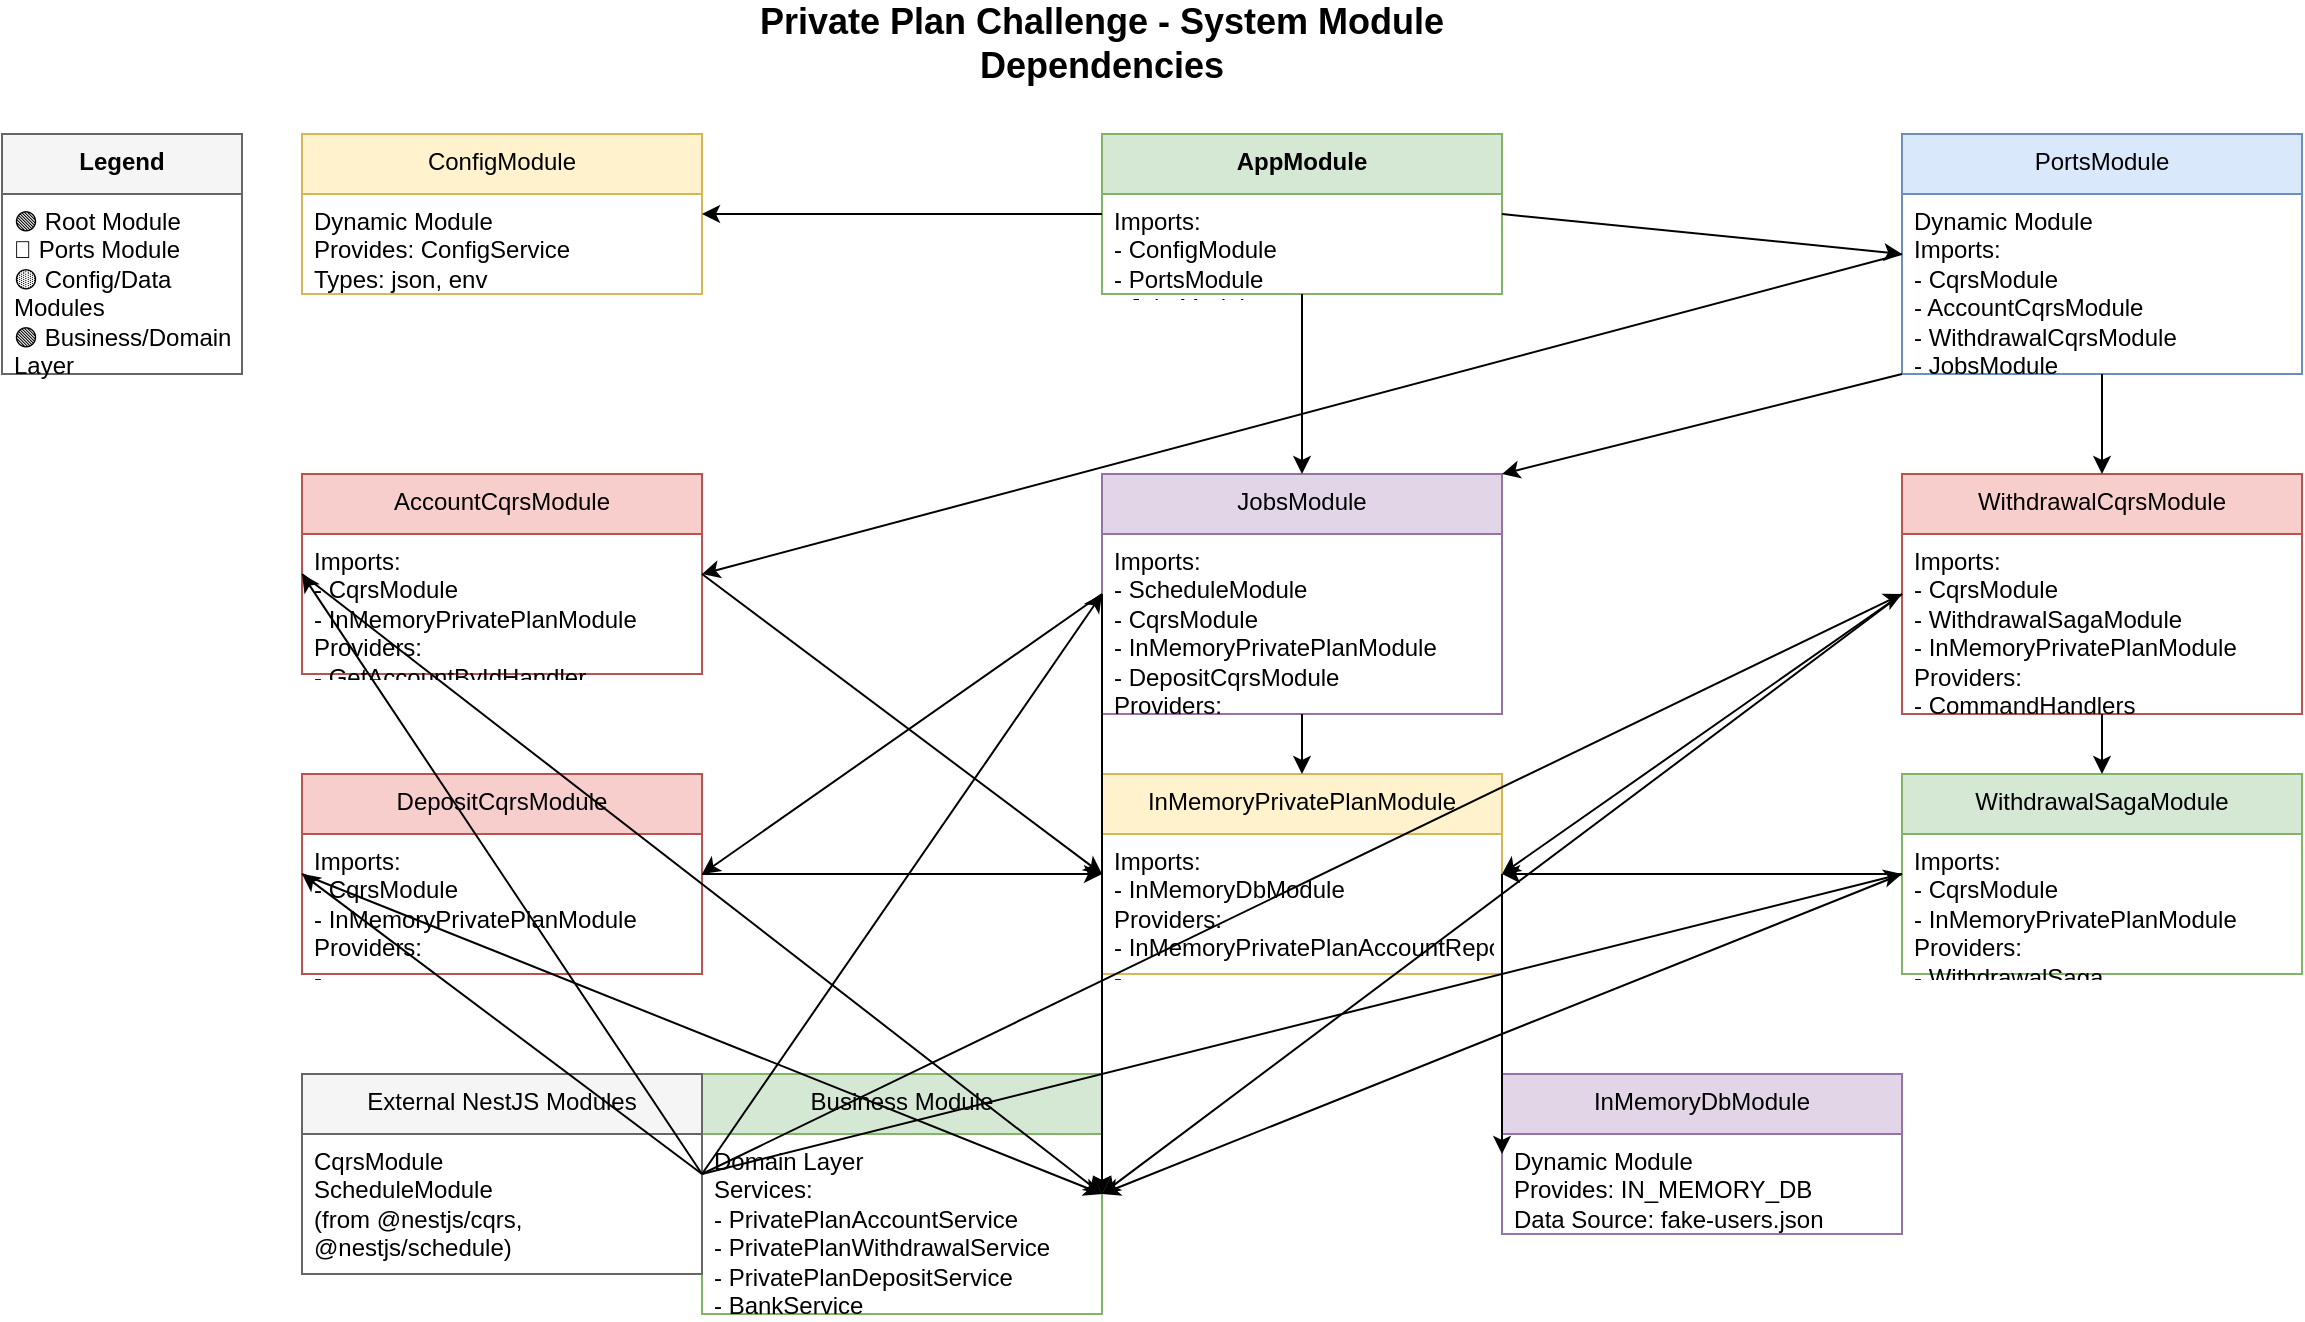 <?xml version="1.0" encoding="UTF-8"?>
<mxfile version="24.7.17" type="device">
  <diagram name="System Modules" id="system-modules">
    <mxGraphModel dx="1422" dy="794" grid="1" gridSize="10" guides="1" tooltips="1" connect="1" arrows="1" fold="1" page="1" pageScale="1" pageWidth="1400" pageHeight="1000" math="0" shadow="0">
      <root>
        <mxCell id="0" />
        <mxCell id="1" parent="0" />
        
        <!-- Title -->
        <mxCell id="title" value="Private Plan Challenge - System Module Dependencies" style="text;html=1;strokeColor=none;fillColor=none;align=center;verticalAlign=middle;whiteSpace=wrap;rounded=0;fontSize=18;fontStyle=1;" vertex="1" parent="1">
          <mxGeometry x="400" y="20" width="400" height="30" as="geometry" />
        </mxCell>

        <!-- AppModule (Root) -->
        <mxCell id="appModule" value="AppModule" style="swimlane;fontStyle=1;align=center;verticalAlign=top;childLayout=stackLayout;horizontal=1;startSize=30;horizontalStack=0;resizeParent=1;resizeParentMax=0;resizeLast=0;collapsible=1;marginBottom=0;whiteSpace=wrap;html=1;fillColor=#d5e8d4;strokeColor=#82b366;" vertex="1" parent="1">
          <mxGeometry x="600" y="80" width="200" height="80" as="geometry" />
        </mxCell>
        <mxCell id="appModuleImports" value="Imports:&#xa;- ConfigModule&#xa;- PortsModule&#xa;- JobsModule" style="text;strokeColor=none;fillColor=none;align=left;verticalAlign=top;spacingLeft=4;spacingRight=4;overflow=hidden;rotatable=0;points=[[0,0.5],[1,0.5]];portConstraint=eastwest;whiteSpace=wrap;html=1;" vertex="1" parent="appModule">
          <mxGeometry y="30" width="200" height="50" as="geometry" />
        </mxCell>

        <!-- ConfigModule -->
        <mxCell id="configModule" value="ConfigModule" style="swimlane;fontStyle=0;align=center;verticalAlign=top;childLayout=stackLayout;horizontal=1;startSize=30;horizontalStack=0;resizeParent=1;resizeParentMax=0;resizeLast=0;collapsible=1;marginBottom=0;whiteSpace=wrap;html=1;fillColor=#fff2cc;strokeColor=#d6b656;" vertex="1" parent="1">
          <mxGeometry x="200" y="80" width="200" height="80" as="geometry" />
        </mxCell>
        <mxCell id="configModuleDetails" value="Dynamic Module&#xa;Provides: ConfigService&#xa;Types: json, env" style="text;strokeColor=none;fillColor=none;align=left;verticalAlign=top;spacingLeft=4;spacingRight=4;overflow=hidden;rotatable=0;points=[[0,0.5],[1,0.5]];portConstraint=eastwest;whiteSpace=wrap;html=1;" vertex="1" parent="configModule">
          <mxGeometry y="30" width="200" height="50" as="geometry" />
        </mxCell>

        <!-- PortsModule -->
        <mxCell id="portsModule" value="PortsModule" style="swimlane;fontStyle=0;align=center;verticalAlign=top;childLayout=stackLayout;horizontal=1;startSize=30;horizontalStack=0;resizeParent=1;resizeParentMax=0;resizeLast=0;collapsible=1;marginBottom=0;whiteSpace=wrap;html=1;fillColor=#dae8fc;strokeColor=#6c8ebf;" vertex="1" parent="1">
          <mxGeometry x="1000" y="80" width="200" height="120" as="geometry" />
        </mxCell>
        <mxCell id="portsModuleDetails" value="Dynamic Module&#xa;Imports:&#xa;- CqrsModule&#xa;- AccountCqrsModule&#xa;- WithdrawalCqrsModule&#xa;- JobsModule&#xa;Controllers:&#xa;- AccountController&#xa;- WithdrawalController&#xa;- BradescoController&#xa;- JobsController" style="text;strokeColor=none;fillColor=none;align=left;verticalAlign=top;spacingLeft=4;spacingRight=4;overflow=hidden;rotatable=0;points=[[0,0.5],[1,0.5]];portConstraint=eastwest;whiteSpace=wrap;html=1;" vertex="1" parent="portsModule">
          <mxGeometry y="30" width="200" height="90" as="geometry" />
        </mxCell>

        <!-- JobsModule -->
        <mxCell id="jobsModule" value="JobsModule" style="swimlane;fontStyle=0;align=center;verticalAlign=top;childLayout=stackLayout;horizontal=1;startSize=30;horizontalStack=0;resizeParent=1;resizeParentMax=0;resizeLast=0;collapsible=1;marginBottom=0;whiteSpace=wrap;html=1;fillColor=#e1d5e7;strokeColor=#9673a6;" vertex="1" parent="1">
          <mxGeometry x="600" y="250" width="200" height="120" as="geometry" />
        </mxCell>
        <mxCell id="jobsModuleDetails" value="Imports:&#xa;- ScheduleModule&#xa;- CqrsModule&#xa;- InMemoryPrivatePlanModule&#xa;- DepositCqrsModule&#xa;Providers:&#xa;- DepositReleaseJob&#xa;- TestDataSetup&#xa;- PrivatePlanDepositService" style="text;strokeColor=none;fillColor=none;align=left;verticalAlign=top;spacingLeft=4;spacingRight=4;overflow=hidden;rotatable=0;points=[[0,0.5],[1,0.5]];portConstraint=eastwest;whiteSpace=wrap;html=1;" vertex="1" parent="jobsModule">
          <mxGeometry y="30" width="200" height="90" as="geometry" />
        </mxCell>

        <!-- AccountCqrsModule -->
        <mxCell id="accountCqrsModule" value="AccountCqrsModule" style="swimlane;fontStyle=0;align=center;verticalAlign=top;childLayout=stackLayout;horizontal=1;startSize=30;horizontalStack=0;resizeParent=1;resizeParentMax=0;resizeLast=0;collapsible=1;marginBottom=0;whiteSpace=wrap;html=1;fillColor=#f8cecc;strokeColor=#b85450;" vertex="1" parent="1">
          <mxGeometry x="200" y="250" width="200" height="100" as="geometry" />
        </mxCell>
        <mxCell id="accountCqrsModuleDetails" value="Imports:&#xa;- CqrsModule&#xa;- InMemoryPrivatePlanModule&#xa;Providers:&#xa;- GetAccountByIdHandler&#xa;- PrivatePlanAccountService" style="text;strokeColor=none;fillColor=none;align=left;verticalAlign=top;spacingLeft=4;spacingRight=4;overflow=hidden;rotatable=0;points=[[0,0.5],[1,0.5]];portConstraint=eastwest;whiteSpace=wrap;html=1;" vertex="1" parent="accountCqrsModule">
          <mxGeometry y="30" width="200" height="70" as="geometry" />
        </mxCell>

        <!-- WithdrawalCqrsModule -->
        <mxCell id="withdrawalCqrsModule" value="WithdrawalCqrsModule" style="swimlane;fontStyle=0;align=center;verticalAlign=top;childLayout=stackLayout;horizontal=1;startSize=30;horizontalStack=0;resizeParent=1;resizeParentMax=0;resizeLast=0;collapsible=1;marginBottom=0;whiteSpace=wrap;html=1;fillColor=#f8cecc;strokeColor=#b85450;" vertex="1" parent="1">
          <mxGeometry x="1000" y="250" width="200" height="120" as="geometry" />
        </mxCell>
        <mxCell id="withdrawalCqrsModuleDetails" value="Imports:&#xa;- CqrsModule&#xa;- WithdrawalSagaModule&#xa;- InMemoryPrivatePlanModule&#xa;Providers:&#xa;- CommandHandlers&#xa;- QueryHandlers&#xa;- PrivatePlanWithdrawalService&#xa;- BankService (BradescoProxy)&#xa;- NotificationService (Mock)" style="text;strokeColor=none;fillColor=none;align=left;verticalAlign=top;spacingLeft=4;spacingRight=4;overflow=hidden;rotatable=0;points=[[0,0.5],[1,0.5]];portConstraint=eastwest;whiteSpace=wrap;html=1;" vertex="1" parent="withdrawalCqrsModule">
          <mxGeometry y="30" width="200" height="90" as="geometry" />
        </mxCell>

        <!-- DepositCqrsModule -->
        <mxCell id="depositCqrsModule" value="DepositCqrsModule" style="swimlane;fontStyle=0;align=center;verticalAlign=top;childLayout=stackLayout;horizontal=1;startSize=30;horizontalStack=0;resizeParent=1;resizeParentMax=0;resizeLast=0;collapsible=1;marginBottom=0;whiteSpace=wrap;html=1;fillColor=#f8cecc;strokeColor=#b85450;" vertex="1" parent="1">
          <mxGeometry x="200" y="400" width="200" height="100" as="geometry" />
        </mxCell>
        <mxCell id="depositCqrsModuleDetails" value="Imports:&#xa;- CqrsModule&#xa;- InMemoryPrivatePlanModule&#xa;Providers:&#xa;- ProcessDepositsForReleaseHandler&#xa;- PrivatePlanDepositService" style="text;strokeColor=none;fillColor=none;align=left;verticalAlign=top;spacingLeft=4;spacingRight=4;overflow=hidden;rotatable=0;points=[[0,0.5],[1,0.5]];portConstraint=eastwest;whiteSpace=wrap;html=1;" vertex="1" parent="depositCqrsModule">
          <mxGeometry y="30" width="200" height="70" as="geometry" />
        </mxCell>

        <!-- WithdrawalSagaModule -->
        <mxCell id="withdrawalSagaModule" value="WithdrawalSagaModule" style="swimlane;fontStyle=0;align=center;verticalAlign=top;childLayout=stackLayout;horizontal=1;startSize=30;horizontalStack=0;resizeParent=1;resizeParentMax=0;resizeLast=0;collapsible=1;marginBottom=0;whiteSpace=wrap;html=1;fillColor=#d5e8d4;strokeColor=#82b366;" vertex="1" parent="1">
          <mxGeometry x="1000" y="400" width="200" height="100" as="geometry" />
        </mxCell>
        <mxCell id="withdrawalSagaModuleDetails" value="Imports:&#xa;- CqrsModule&#xa;- InMemoryPrivatePlanModule&#xa;Providers:&#xa;- WithdrawalSaga&#xa;- PrivatePlanWithdrawalService&#xa;- BankService (BradescoProxy)" style="text;strokeColor=none;fillColor=none;align=left;verticalAlign=top;spacingLeft=4;spacingRight=4;overflow=hidden;rotatable=0;points=[[0,0.5],[1,0.5]];portConstraint=eastwest;whiteSpace=wrap;html=1;" vertex="1" parent="withdrawalSagaModule">
          <mxGeometry y="30" width="200" height="70" as="geometry" />
        </mxCell>

        <!-- InMemoryPrivatePlanModule -->
        <mxCell id="inMemoryPrivatePlanModule" value="InMemoryPrivatePlanModule" style="swimlane;fontStyle=0;align=center;verticalAlign=top;childLayout=stackLayout;horizontal=1;startSize=30;horizontalStack=0;resizeParent=1;resizeParentMax=0;resizeLast=0;collapsible=1;marginBottom=0;whiteSpace=wrap;html=1;fillColor=#fff2cc;strokeColor=#d6b656;" vertex="1" parent="1">
          <mxGeometry x="600" y="400" width="200" height="100" as="geometry" />
        </mxCell>
        <mxCell id="inMemoryPrivatePlanModuleDetails" value="Imports:&#xa;- InMemoryDbModule&#xa;Providers:&#xa;- InMemoryPrivatePlanAccountRepository&#xa;- InMemoryPrivatePlanWithdrawalRepository&#xa;- InMemoryPrivatePlanDepositRepository" style="text;strokeColor=none;fillColor=none;align=left;verticalAlign=top;spacingLeft=4;spacingRight=4;overflow=hidden;rotatable=0;points=[[0,0.5],[1,0.5]];portConstraint=eastwest;whiteSpace=wrap;html=1;" vertex="1" parent="inMemoryPrivatePlanModule">
          <mxGeometry y="30" width="200" height="70" as="geometry" />
        </mxCell>

        <!-- Business Module -->
        <mxCell id="businessModule" value="Business Module" style="swimlane;fontStyle=0;align=center;verticalAlign=top;childLayout=stackLayout;horizontal=1;startSize=30;horizontalStack=0;resizeParent=1;resizeParentMax=0;resizeLast=0;collapsible=1;marginBottom=0;whiteSpace=wrap;html=1;fillColor=#d5e8d4;strokeColor=#82b366;" vertex="1" parent="1">
          <mxGeometry x="400" y="550" width="200" height="120" as="geometry" />
        </mxCell>
        <mxCell id="businessModuleDetails" value="Domain Layer&#xa;Services:&#xa;- PrivatePlanAccountService&#xa;- PrivatePlanWithdrawalService&#xa;- PrivatePlanDepositService&#xa;- BankService&#xa;- NotificationService&#xa;Entities: User, Account, etc.&#xa;Repositories: Abstract interfaces&#xa;Errors: Business exceptions" style="text;strokeColor=none;fillColor=none;align=left;verticalAlign=top;spacingLeft=4;spacingRight=4;overflow=hidden;rotatable=0;points=[[0,0.5],[1,0.5]];portConstraint=eastwest;whiteSpace=wrap;html=1;" vertex="1" parent="businessModule">
          <mxGeometry y="30" width="200" height="90" as="geometry" />
        </mxCell>

        <!-- InMemoryDbModule -->
        <mxCell id="inMemoryDbModule" value="InMemoryDbModule" style="swimlane;fontStyle=0;align=center;verticalAlign=top;childLayout=stackLayout;horizontal=1;startSize=30;horizontalStack=0;resizeParent=1;resizeParentMax=0;resizeLast=0;collapsible=1;marginBottom=0;whiteSpace=wrap;html=1;fillColor=#e1d5e7;strokeColor=#9673a6;" vertex="1" parent="1">
          <mxGeometry x="800" y="550" width="200" height="80" as="geometry" />
        </mxCell>
        <mxCell id="inMemoryDbModuleDetails" value="Dynamic Module&#xa;Provides: IN_MEMORY_DB&#xa;Data Source: fake-users.json" style="text;strokeColor=none;fillColor=none;align=left;verticalAlign=top;spacingLeft=4;spacingRight=4;overflow=hidden;rotatable=0;points=[[0,0.5],[1,0.5]];portConstraint=eastwest;whiteSpace=wrap;html=1;" vertex="1" parent="inMemoryDbModule">
          <mxGeometry y="30" width="200" height="50" as="geometry" />
        </mxCell>

        <!-- External NestJS Modules -->
        <mxCell id="externalModules" value="External NestJS Modules" style="swimlane;fontStyle=0;align=center;verticalAlign=top;childLayout=stackLayout;horizontal=1;startSize=30;horizontalStack=0;resizeParent=1;resizeParentMax=0;resizeLast=0;collapsible=1;marginBottom=0;whiteSpace=wrap;html=1;fillColor=#f5f5f5;strokeColor=#666666;" vertex="1" parent="1">
          <mxGeometry x="200" y="550" width="200" height="100" as="geometry" />
        </mxCell>
        <mxCell id="externalModulesDetails" value="CqrsModule&#xa;ScheduleModule&#xa;(from @nestjs/cqrs, @nestjs/schedule)" style="text;strokeColor=none;fillColor=none;align=left;verticalAlign=top;spacingLeft=4;spacingRight=4;overflow=hidden;rotatable=0;points=[[0,0.5],[1,0.5]];portConstraint=eastwest;whiteSpace=wrap;html=1;" vertex="1" parent="externalModules">
          <mxGeometry y="30" width="200" height="70" as="geometry" />
        </mxCell>

        <!-- Dependency arrows -->
        <!-- AppModule dependencies -->
        <mxCell id="appToConfig" value="" style="endArrow=classic;html=1;rounded=0;exitX=0;exitY=0.5;exitDx=0;exitDy=0;entryX=1;entryY=0.5;entryDx=0;entryDy=0;" edge="1" parent="1" source="appModule" target="configModule">
          <mxGeometry width="50" height="50" relative="1" as="geometry">
            <mxPoint x="600" y="120" as="sourcePoint" />
            <mxPoint x="650" y="70" as="targetPoint" />
          </mxGeometry>
        </mxCell>
        <mxCell id="appToPorts" value="" style="endArrow=classic;html=1;rounded=0;exitX=1;exitY=0.5;exitDx=0;exitDy=0;entryX=0;entryY=0.5;entryDx=0;entryDy=0;" edge="1" parent="1" source="appModule" target="portsModule">
          <mxGeometry width="50" height="50" relative="1" as="geometry">
            <mxPoint x="800" y="120" as="sourcePoint" />
            <mxPoint x="850" y="70" as="targetPoint" />
          </mxGeometry>
        </mxCell>
        <mxCell id="appToJobs" value="" style="endArrow=classic;html=1;rounded=0;exitX=0.5;exitY=1;exitDx=0;exitDy=0;entryX=0.5;entryY=0;entryDx=0;entryDy=0;" edge="1" parent="1" source="appModule" target="jobsModule">
          <mxGeometry width="50" height="50" relative="1" as="geometry">
            <mxPoint x="700" y="160" as="sourcePoint" />
            <mxPoint x="750" y="110" as="targetPoint" />
          </mxGeometry>
        </mxCell>

        <!-- PortsModule dependencies -->
        <mxCell id="portsToAccountCqrs" value="" style="endArrow=classic;html=1;rounded=0;exitX=0;exitY=0.5;exitDx=0;exitDy=0;entryX=1;entryY=0.5;entryDx=0;entryDy=0;" edge="1" parent="1" source="portsModule" target="accountCqrsModule">
          <mxGeometry width="50" height="50" relative="1" as="geometry">
            <mxPoint x="1000" y="140" as="sourcePoint" />
            <mxPoint x="1050" y="90" as="targetPoint" />
          </mxGeometry>
        </mxCell>
        <mxCell id="portsToWithdrawalCqrs" value="" style="endArrow=classic;html=1;rounded=0;exitX=0.5;exitY=1;exitDx=0;exitDy=0;entryX=0.5;entryY=0;entryDx=0;entryDy=0;" edge="1" parent="1" source="portsModule" target="withdrawalCqrsModule">
          <mxGeometry width="50" height="50" relative="1" as="geometry">
            <mxPoint x="1100" y="200" as="sourcePoint" />
            <mxPoint x="1150" y="150" as="targetPoint" />
          </mxGeometry>
        </mxCell>
        <mxCell id="portsToJobs" value="" style="endArrow=classic;html=1;rounded=0;exitX=0;exitY=1;exitDx=0;exitDy=0;entryX=1;entryY=0;entryDx=0;entryDy=0;" edge="1" parent="1" source="portsModule" target="jobsModule">
          <mxGeometry width="50" height="50" relative="1" as="geometry">
            <mxPoint x="1000" y="200" as="sourcePoint" />
            <mxPoint x="1050" y="150" as="targetPoint" />
          </mxGeometry>
        </mxCell>

        <!-- JobsModule dependencies -->
        <mxCell id="jobsToDepositCqrs" value="" style="endArrow=classic;html=1;rounded=0;exitX=0;exitY=0.5;exitDx=0;exitDy=0;entryX=1;entryY=0.5;entryDx=0;entryDy=0;" edge="1" parent="1" source="jobsModule" target="depositCqrsModule">
          <mxGeometry width="50" height="50" relative="1" as="geometry">
            <mxPoint x="600" y="310" as="sourcePoint" />
            <mxPoint x="650" y="260" as="targetPoint" />
          </mxGeometry>
        </mxCell>
        <mxCell id="jobsToInMemory" value="" style="endArrow=classic;html=1;rounded=0;exitX=0.5;exitY=1;exitDx=0;exitDy=0;entryX=0.5;entryY=0;entryDx=0;entryDy=0;" edge="1" parent="1" source="jobsModule" target="inMemoryPrivatePlanModule">
          <mxGeometry width="50" height="50" relative="1" as="geometry">
            <mxPoint x="700" y="370" as="sourcePoint" />
            <mxPoint x="750" y="320" as="targetPoint" />
          </mxGeometry>
        </mxCell>

        <!-- AccountCqrsModule dependencies -->
        <mxCell id="accountCqrsToInMemory" value="" style="endArrow=classic;html=1;rounded=0;exitX=1;exitY=0.5;exitDx=0;exitDy=0;entryX=0;entryY=0.5;entryDx=0;entryDy=0;" edge="1" parent="1" source="accountCqrsModule" target="inMemoryPrivatePlanModule">
          <mxGeometry width="50" height="50" relative="1" as="geometry">
            <mxPoint x="400" y="300" as="sourcePoint" />
            <mxPoint x="450" y="250" as="targetPoint" />
          </mxGeometry>
        </mxCell>

        <!-- WithdrawalCqrsModule dependencies -->
        <mxCell id="withdrawalCqrsToSaga" value="" style="endArrow=classic;html=1;rounded=0;exitX=0.5;exitY=1;exitDx=0;exitDy=0;entryX=0.5;entryY=0;entryDx=0;entryDy=0;" edge="1" parent="1" source="withdrawalCqrsModule" target="withdrawalSagaModule">
          <mxGeometry width="50" height="50" relative="1" as="geometry">
            <mxPoint x="1100" y="370" as="sourcePoint" />
            <mxPoint x="1150" y="320" as="targetPoint" />
          </mxGeometry>
        </mxCell>
        <mxCell id="withdrawalCqrsToInMemory" value="" style="endArrow=classic;html=1;rounded=0;exitX=0;exitY=0.5;exitDx=0;exitDy=0;entryX=1;entryY=0.5;entryDx=0;entryDy=0;" edge="1" parent="1" source="withdrawalCqrsModule" target="inMemoryPrivatePlanModule">
          <mxGeometry width="50" height="50" relative="1" as="geometry">
            <mxPoint x="1000" y="310" as="sourcePoint" />
            <mxPoint x="1050" y="260" as="targetPoint" />
          </mxGeometry>
        </mxCell>

        <!-- DepositCqrsModule dependencies -->
        <mxCell id="depositCqrsToInMemory" value="" style="endArrow=classic;html=1;rounded=0;exitX=1;exitY=0.5;exitDx=0;exitDy=0;entryX=0;entryY=0.5;entryDx=0;entryDy=0;" edge="1" parent="1" source="depositCqrsModule" target="inMemoryPrivatePlanModule">
          <mxGeometry width="50" height="50" relative="1" as="geometry">
            <mxPoint x="400" y="450" as="sourcePoint" />
            <mxPoint x="450" y="400" as="targetPoint" />
          </mxGeometry>
        </mxCell>

        <!-- WithdrawalSagaModule dependencies -->
        <mxCell id="sagaToInMemory" value="" style="endArrow=classic;html=1;rounded=0;exitX=0;exitY=0.5;exitDx=0;exitDy=0;entryX=1;entryY=0.5;entryDx=0;entryDy=0;" edge="1" parent="1" source="withdrawalSagaModule" target="inMemoryPrivatePlanModule">
          <mxGeometry width="50" height="50" relative="1" as="geometry">
            <mxPoint x="1000" y="450" as="sourcePoint" />
            <mxPoint x="1050" y="400" as="targetPoint" />
          </mxGeometry>
        </mxCell>

        <!-- InMemoryPrivatePlanModule dependencies -->
        <mxCell id="inMemoryToDb" value="" style="endArrow=classic;html=1;rounded=0;exitX=1;exitY=0.5;exitDx=0;exitDy=0;entryX=0;entryY=0.5;entryDx=0;entryDy=0;" edge="1" parent="1" source="inMemoryPrivatePlanModule" target="inMemoryDbModule">
          <mxGeometry width="50" height="50" relative="1" as="geometry">
            <mxPoint x="800" y="450" as="sourcePoint" />
            <mxPoint x="850" y="400" as="targetPoint" />
          </mxGeometry>
        </mxCell>

        <!-- Business Module dependencies -->
        <mxCell id="accountCqrsToBusiness" value="" style="endArrow=classic;html=1;rounded=0;exitX=0;exitY=0.5;exitDx=0;exitDy=0;entryX=1;entryY=0.5;entryDx=0;entryDy=0;" edge="1" parent="1" source="accountCqrsModule" target="businessModule">
          <mxGeometry width="50" height="50" relative="1" as="geometry">
            <mxPoint x="200" y="300" as="sourcePoint" />
            <mxPoint x="250" y="250" as="targetPoint" />
          </mxGeometry>
        </mxCell>
        <mxCell id="withdrawalCqrsToBusiness" value="" style="endArrow=classic;html=1;rounded=0;exitX=0;exitY=0.5;exitDx=0;exitDy=0;entryX=1;entryY=0.5;entryDx=0;entryDy=0;" edge="1" parent="1" source="withdrawalCqrsModule" target="businessModule">
          <mxGeometry width="50" height="50" relative="1" as="geometry">
            <mxPoint x="1000" y="310" as="sourcePoint" />
            <mxPoint x="1050" y="260" as="targetPoint" />
          </mxGeometry>
        </mxCell>
        <mxCell id="depositCqrsToBusiness" value="" style="endArrow=classic;html=1;rounded=0;exitX=0;exitY=0.5;exitDx=0;exitDy=0;entryX=1;entryY=0.5;entryDx=0;entryDy=0;" edge="1" parent="1" source="depositCqrsModule" target="businessModule">
          <mxGeometry width="50" height="50" relative="1" as="geometry">
            <mxPoint x="200" y="450" as="sourcePoint" />
            <mxPoint x="250" y="400" as="targetPoint" />
          </mxGeometry>
        </mxCell>
        <mxCell id="sagaToBusiness" value="" style="endArrow=classic;html=1;rounded=0;exitX=0;exitY=0.5;exitDx=0;exitDy=0;entryX=1;entryY=0.5;entryDx=0;entryDy=0;" edge="1" parent="1" source="withdrawalSagaModule" target="businessModule">
          <mxGeometry width="50" height="50" relative="1" as="geometry">
            <mxPoint x="1000" y="450" as="sourcePoint" />
            <mxPoint x="1050" y="400" as="targetPoint" />
          </mxGeometry>
        </mxCell>
        <mxCell id="jobsToBusiness" value="" style="endArrow=classic;html=1;rounded=0;exitX=0;exitY=0.5;exitDx=0;exitDy=0;entryX=1;entryY=0.5;entryDx=0;entryDy=0;" edge="1" parent="1" source="jobsModule" target="businessModule">
          <mxGeometry width="50" height="50" relative="1" as="geometry">
            <mxPoint x="600" y="310" as="sourcePoint" />
            <mxPoint x="650" y="260" as="targetPoint" />
          </mxGeometry>
        </mxCell>
        <mxCell id="inMemoryToBusiness" value="" style="endArrow=classic;html=1;rounded=0;exitX=0;exitY=0.5;exitDx=0;exitDy=0;entryX=1;entryY=0.5;entryDx=0;entryDy=0;" edge="1" parent="1" source="inMemoryPrivatePlanModule" target="businessModule">
          <mxGeometry width="50" height="50" relative="1" as="geometry">
            <mxPoint x="600" y="450" as="sourcePoint" />
            <mxPoint x="650" y="400" as="targetPoint" />
          </mxGeometry>
        </mxCell>

        <!-- External modules dependencies -->
        <mxCell id="externalToAccountCqrs" value="" style="endArrow=classic;html=1;rounded=0;exitX=1;exitY=0.5;exitDx=0;exitDy=0;entryX=0;entryY=0.5;entryDx=0;entryDy=0;" edge="1" parent="1" source="externalModules" target="accountCqrsModule">
          <mxGeometry width="50" height="50" relative="1" as="geometry">
            <mxPoint x="400" y="600" as="sourcePoint" />
            <mxPoint x="450" y="550" as="targetPoint" />
          </mxGeometry>
        </mxCell>
        <mxCell id="externalToWithdrawalCqrs" value="" style="endArrow=classic;html=1;rounded=0;exitX=1;exitY=0.5;exitDx=0;exitDy=0;entryX=0;entryY=0.5;entryDx=0;entryDy=0;" edge="1" parent="1" source="externalModules" target="withdrawalCqrsModule">
          <mxGeometry width="50" height="50" relative="1" as="geometry">
            <mxPoint x="400" y="600" as="sourcePoint" />
            <mxPoint x="450" y="550" as="targetPoint" />
          </mxGeometry>
        </mxCell>
        <mxCell id="externalToDepositCqrs" value="" style="endArrow=classic;html=1;rounded=0;exitX=1;exitY=0.5;exitDx=0;exitDy=0;entryX=0;entryY=0.5;entryDx=0;entryDy=0;" edge="1" parent="1" source="externalModules" target="depositCqrsModule">
          <mxGeometry width="50" height="50" relative="1" as="geometry">
            <mxPoint x="400" y="600" as="sourcePoint" />
            <mxPoint x="450" y="550" as="targetPoint" />
          </mxGeometry>
        </mxCell>
        <mxCell id="externalToSaga" value="" style="endArrow=classic;html=1;rounded=0;exitX=1;exitY=0.5;exitDx=0;exitDy=0;entryX=0;entryY=0.5;entryDx=0;entryDy=0;" edge="1" parent="1" source="externalModules" target="withdrawalSagaModule">
          <mxGeometry width="50" height="50" relative="1" as="geometry">
            <mxPoint x="400" y="600" as="sourcePoint" />
            <mxPoint x="450" y="550" as="targetPoint" />
          </mxGeometry>
        </mxCell>
        <mxCell id="externalToJobs" value="" style="endArrow=classic;html=1;rounded=0;exitX=1;exitY=0.5;exitDx=0;exitDy=0;entryX=0;entryY=0.5;entryDx=0;entryDy=0;" edge="1" parent="1" source="externalModules" target="jobsModule">
          <mxGeometry width="50" height="50" relative="1" as="geometry">
            <mxPoint x="400" y="600" as="sourcePoint" />
            <mxPoint x="450" y="550" as="targetPoint" />
          </mxGeometry>
        </mxCell>

        <!-- Legend -->
        <mxCell id="legend" value="Legend" style="swimlane;fontStyle=1;align=center;verticalAlign=top;childLayout=stackLayout;horizontal=1;startSize=30;horizontalStack=0;resizeParent=1;resizeParentMax=0;resizeLast=0;collapsible=1;marginBottom=0;whiteSpace=wrap;html=1;fillColor=#f5f5f5;strokeColor=#666666;" vertex="1" parent="1">
          <mxGeometry x="50" y="80" width="120" height="120" as="geometry" />
        </mxCell>
        <mxCell id="legendContent" value="🟢 Root Module&#xa;🔵 Ports Module&#xa;🟡 Config/Data Modules&#xa;🟢 Business/Domain Layer&#xa;🔴 CQRS Modules&#xa;⚪ External NestJS" style="text;strokeColor=none;fillColor=none;align=left;verticalAlign=top;spacingLeft=4;spacingRight=4;overflow=hidden;rotatable=0;points=[[0,0.5],[1,0.5]];portConstraint=eastwest;whiteSpace=wrap;html=1;" vertex="1" parent="legend">
          <mxGeometry y="30" width="120" height="90" as="geometry" />
        </mxCell>

      </root>
    </mxGraphModel>
  </diagram>
</mxfile>
